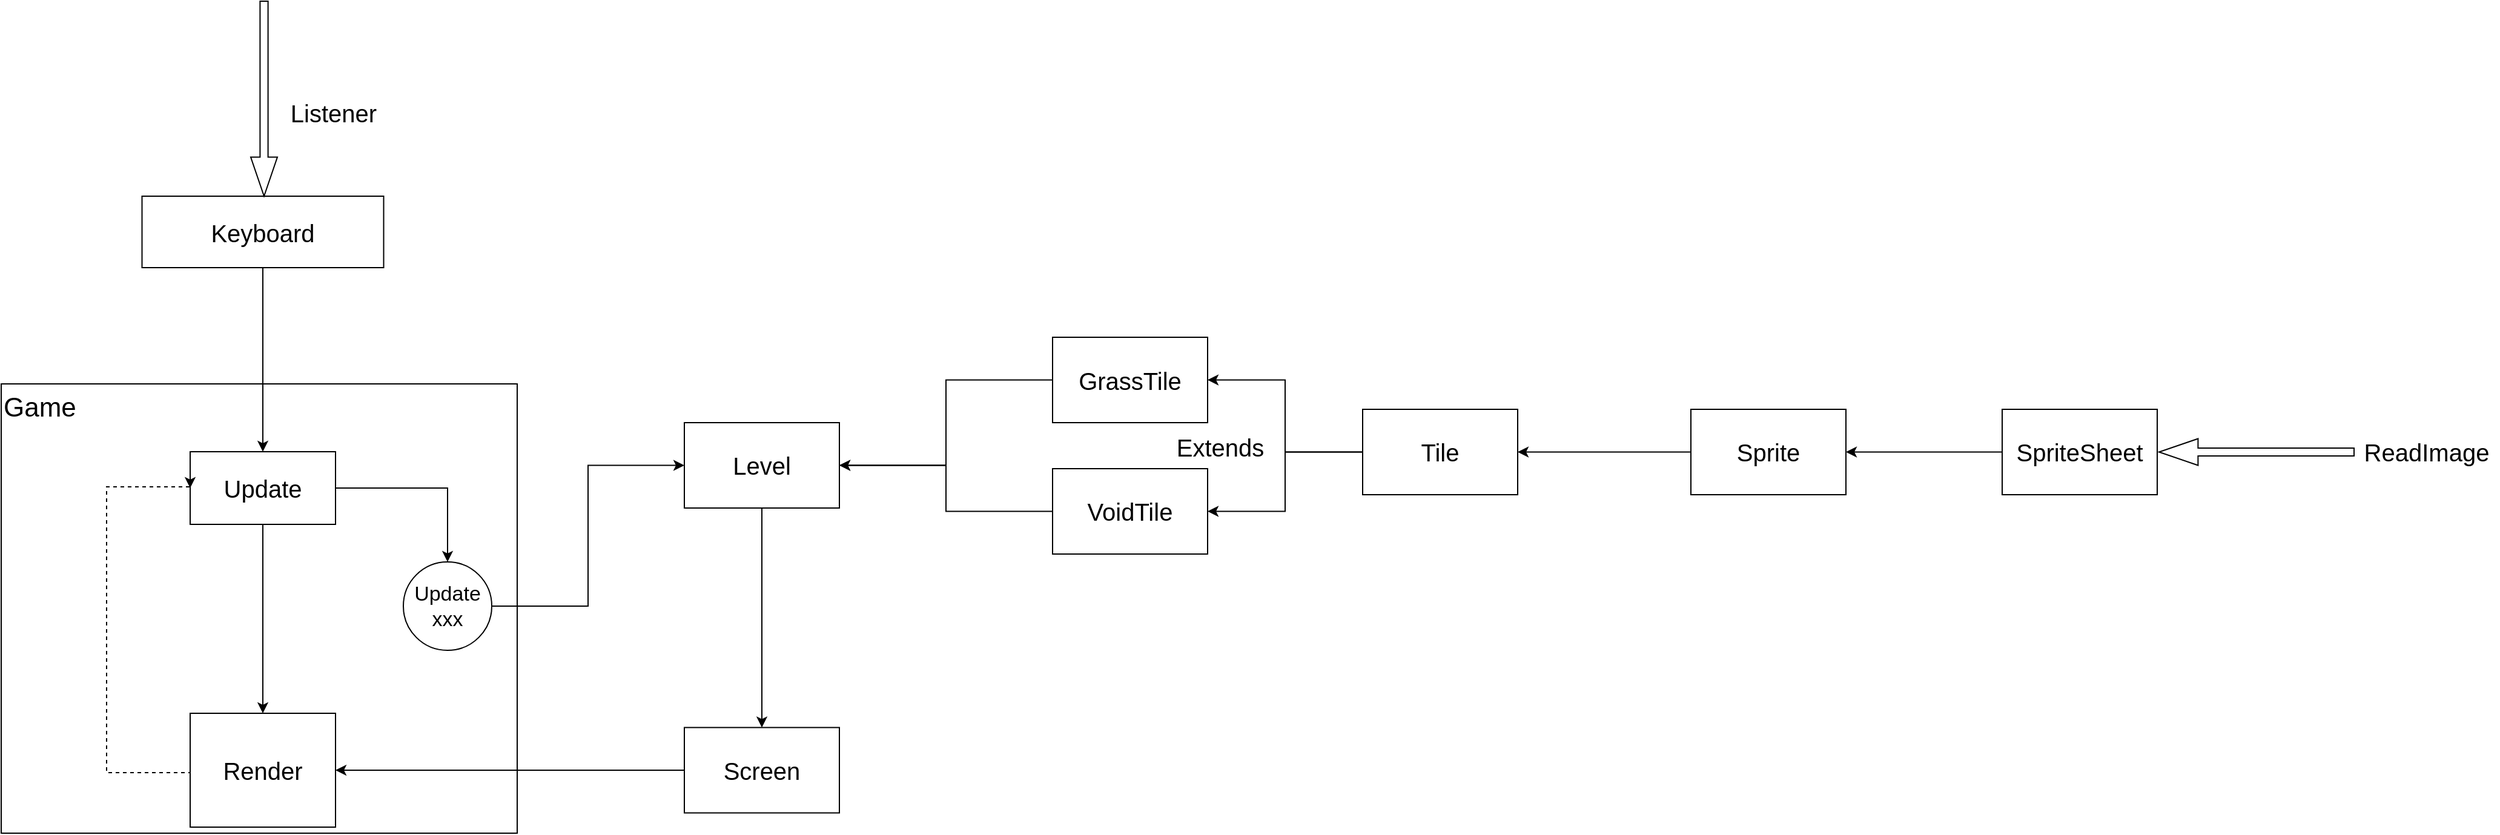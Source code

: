 <mxfile version="28.2.2">
  <diagram name="Page-1" id="eMzpdcfxDRXU5S7EZunc">
    <mxGraphModel dx="3258" dy="1946" grid="0" gridSize="10" guides="1" tooltips="1" connect="1" arrows="1" fold="1" page="0" pageScale="1" pageWidth="1920" pageHeight="1200" math="0" shadow="0">
      <root>
        <mxCell id="0" />
        <mxCell id="1" parent="0" />
        <mxCell id="153Gl87On8ET4E9MDmV--1" value="Game" style="rounded=0;whiteSpace=wrap;html=1;align=left;verticalAlign=top;fontSize=22;textShadow=0;" parent="1" vertex="1">
          <mxGeometry x="-939" y="-447" width="426" height="371" as="geometry" />
        </mxCell>
        <mxCell id="rpNOJbMMG7eSDbMSYl1A-13" style="edgeStyle=orthogonalEdgeStyle;rounded=0;orthogonalLoop=1;jettySize=auto;html=1;exitX=0;exitY=0.5;exitDx=0;exitDy=0;entryX=1;entryY=0.5;entryDx=0;entryDy=0;" edge="1" parent="1" source="153Gl87On8ET4E9MDmV--4" target="153Gl87On8ET4E9MDmV--16">
          <mxGeometry relative="1" as="geometry" />
        </mxCell>
        <mxCell id="153Gl87On8ET4E9MDmV--4" value="Screen" style="rounded=0;whiteSpace=wrap;html=1;align=center;verticalAlign=middle;fontSize=20;" parent="1" vertex="1">
          <mxGeometry x="-375" y="-163.25" width="128" height="70.5" as="geometry" />
        </mxCell>
        <mxCell id="153Gl87On8ET4E9MDmV--18" style="edgeStyle=orthogonalEdgeStyle;rounded=0;orthogonalLoop=1;jettySize=auto;html=1;exitX=0.5;exitY=1;exitDx=0;exitDy=0;" parent="1" source="153Gl87On8ET4E9MDmV--6" target="153Gl87On8ET4E9MDmV--15" edge="1">
          <mxGeometry relative="1" as="geometry" />
        </mxCell>
        <mxCell id="153Gl87On8ET4E9MDmV--6" value="Keyboard" style="rounded=0;whiteSpace=wrap;html=1;align=center;verticalAlign=middle;fontSize=20;" parent="1" vertex="1">
          <mxGeometry x="-822.75" y="-602" width="199.5" height="59" as="geometry" />
        </mxCell>
        <mxCell id="153Gl87On8ET4E9MDmV--12" value="" style="shape=singleArrow;direction=south;whiteSpace=wrap;html=1;" parent="1" vertex="1">
          <mxGeometry x="-733" y="-763" width="22" height="161" as="geometry" />
        </mxCell>
        <mxCell id="153Gl87On8ET4E9MDmV--13" value="Listener" style="text;html=1;align=center;verticalAlign=middle;whiteSpace=wrap;rounded=0;fontSize=20;" parent="1" vertex="1">
          <mxGeometry x="-724" y="-698" width="119" height="53" as="geometry" />
        </mxCell>
        <mxCell id="153Gl87On8ET4E9MDmV--19" style="edgeStyle=orthogonalEdgeStyle;rounded=0;orthogonalLoop=1;jettySize=auto;html=1;exitX=0.5;exitY=1;exitDx=0;exitDy=0;" parent="1" source="153Gl87On8ET4E9MDmV--15" target="153Gl87On8ET4E9MDmV--16" edge="1">
          <mxGeometry relative="1" as="geometry" />
        </mxCell>
        <mxCell id="rpNOJbMMG7eSDbMSYl1A-10" style="edgeStyle=orthogonalEdgeStyle;rounded=0;orthogonalLoop=1;jettySize=auto;html=1;exitX=1;exitY=0.5;exitDx=0;exitDy=0;entryX=0.5;entryY=0;entryDx=0;entryDy=0;" edge="1" parent="1" source="153Gl87On8ET4E9MDmV--15" target="prcBOF4q3noGiNaaP4B0-2">
          <mxGeometry relative="1" as="geometry" />
        </mxCell>
        <mxCell id="153Gl87On8ET4E9MDmV--15" value="Update" style="rounded=0;whiteSpace=wrap;html=1;fontSize=20;" parent="1" vertex="1">
          <mxGeometry x="-783" y="-391" width="120" height="60" as="geometry" />
        </mxCell>
        <mxCell id="153Gl87On8ET4E9MDmV--24" style="edgeStyle=orthogonalEdgeStyle;rounded=0;orthogonalLoop=1;jettySize=auto;html=1;exitX=0;exitY=0.25;exitDx=0;exitDy=0;entryX=0;entryY=0.5;entryDx=0;entryDy=0;dashed=1;" parent="1" source="153Gl87On8ET4E9MDmV--16" target="153Gl87On8ET4E9MDmV--15" edge="1">
          <mxGeometry relative="1" as="geometry">
            <Array as="points">
              <mxPoint x="-783" y="-126" />
              <mxPoint x="-852" y="-126" />
              <mxPoint x="-852" y="-362" />
            </Array>
          </mxGeometry>
        </mxCell>
        <mxCell id="153Gl87On8ET4E9MDmV--16" value="Render" style="rounded=0;whiteSpace=wrap;html=1;fontSize=20;" parent="1" vertex="1">
          <mxGeometry x="-783" y="-175" width="120" height="94" as="geometry" />
        </mxCell>
        <mxCell id="prcBOF4q3noGiNaaP4B0-11" style="edgeStyle=orthogonalEdgeStyle;rounded=0;orthogonalLoop=1;jettySize=auto;html=1;exitX=0;exitY=0.5;exitDx=0;exitDy=0;entryX=1;entryY=0.5;entryDx=0;entryDy=0;" parent="1" source="153Gl87On8ET4E9MDmV--25" target="153Gl87On8ET4E9MDmV--26" edge="1">
          <mxGeometry relative="1" as="geometry" />
        </mxCell>
        <mxCell id="153Gl87On8ET4E9MDmV--25" value="SpriteSheet" style="rounded=0;whiteSpace=wrap;html=1;align=center;verticalAlign=middle;fontSize=20;" parent="1" vertex="1">
          <mxGeometry x="713" y="-426" width="128" height="70.5" as="geometry" />
        </mxCell>
        <mxCell id="rpNOJbMMG7eSDbMSYl1A-21" style="edgeStyle=orthogonalEdgeStyle;rounded=0;orthogonalLoop=1;jettySize=auto;html=1;exitX=0;exitY=0.5;exitDx=0;exitDy=0;entryX=1;entryY=0.5;entryDx=0;entryDy=0;" edge="1" parent="1" source="153Gl87On8ET4E9MDmV--26" target="prcBOF4q3noGiNaaP4B0-10">
          <mxGeometry relative="1" as="geometry" />
        </mxCell>
        <mxCell id="153Gl87On8ET4E9MDmV--26" value="Sprite" style="rounded=0;whiteSpace=wrap;html=1;align=center;verticalAlign=middle;fontSize=20;" parent="1" vertex="1">
          <mxGeometry x="456" y="-426" width="128" height="70.5" as="geometry" />
        </mxCell>
        <mxCell id="153Gl87On8ET4E9MDmV--29" value="" style="shape=singleArrow;direction=south;whiteSpace=wrap;html=1;rotation=90;" parent="1" vertex="1">
          <mxGeometry x="912" y="-471.25" width="22" height="161" as="geometry" />
        </mxCell>
        <mxCell id="153Gl87On8ET4E9MDmV--30" value="ReadImage" style="text;html=1;align=center;verticalAlign=middle;whiteSpace=wrap;rounded=0;fontSize=20;" parent="1" vertex="1">
          <mxGeometry x="1004" y="-417.25" width="119" height="53" as="geometry" />
        </mxCell>
        <mxCell id="rpNOJbMMG7eSDbMSYl1A-12" style="edgeStyle=orthogonalEdgeStyle;rounded=0;orthogonalLoop=1;jettySize=auto;html=1;exitX=1;exitY=0.5;exitDx=0;exitDy=0;entryX=0;entryY=0.5;entryDx=0;entryDy=0;" edge="1" parent="1" source="prcBOF4q3noGiNaaP4B0-2" target="rpNOJbMMG7eSDbMSYl1A-2">
          <mxGeometry relative="1" as="geometry" />
        </mxCell>
        <mxCell id="prcBOF4q3noGiNaaP4B0-2" value="Update xxx" style="ellipse;whiteSpace=wrap;html=1;aspect=fixed;fontSize=17;" parent="1" vertex="1">
          <mxGeometry x="-607" y="-300" width="73" height="73" as="geometry" />
        </mxCell>
        <mxCell id="rpNOJbMMG7eSDbMSYl1A-14" style="edgeStyle=orthogonalEdgeStyle;rounded=0;orthogonalLoop=1;jettySize=auto;html=1;exitX=0;exitY=0.5;exitDx=0;exitDy=0;entryX=1;entryY=0.5;entryDx=0;entryDy=0;" edge="1" parent="1" source="prcBOF4q3noGiNaaP4B0-9" target="rpNOJbMMG7eSDbMSYl1A-2">
          <mxGeometry relative="1" as="geometry" />
        </mxCell>
        <mxCell id="prcBOF4q3noGiNaaP4B0-9" value="GrassTile" style="rounded=0;whiteSpace=wrap;html=1;align=center;verticalAlign=middle;fontSize=20;" parent="1" vertex="1">
          <mxGeometry x="-71" y="-485.5" width="128" height="70.5" as="geometry" />
        </mxCell>
        <mxCell id="rpNOJbMMG7eSDbMSYl1A-22" style="edgeStyle=orthogonalEdgeStyle;rounded=0;orthogonalLoop=1;jettySize=auto;html=1;exitX=0;exitY=0.5;exitDx=0;exitDy=0;entryX=1;entryY=0.5;entryDx=0;entryDy=0;" edge="1" parent="1" source="prcBOF4q3noGiNaaP4B0-10" target="prcBOF4q3noGiNaaP4B0-9">
          <mxGeometry relative="1" as="geometry" />
        </mxCell>
        <mxCell id="rpNOJbMMG7eSDbMSYl1A-23" style="edgeStyle=orthogonalEdgeStyle;rounded=0;orthogonalLoop=1;jettySize=auto;html=1;exitX=0;exitY=0.5;exitDx=0;exitDy=0;entryX=1;entryY=0.5;entryDx=0;entryDy=0;" edge="1" parent="1" source="prcBOF4q3noGiNaaP4B0-10" target="rpNOJbMMG7eSDbMSYl1A-4">
          <mxGeometry relative="1" as="geometry" />
        </mxCell>
        <mxCell id="prcBOF4q3noGiNaaP4B0-10" value="Tile" style="rounded=0;whiteSpace=wrap;html=1;align=center;verticalAlign=middle;fontSize=20;" parent="1" vertex="1">
          <mxGeometry x="185" y="-426" width="128" height="70.5" as="geometry" />
        </mxCell>
        <mxCell id="8HnpL1CLeyRg7uONZm4t-2" value="Extends" style="text;html=1;align=center;verticalAlign=middle;whiteSpace=wrap;rounded=0;fontSize=20;" parent="1" vertex="1">
          <mxGeometry x="20" y="-417.25" width="95" height="44" as="geometry" />
        </mxCell>
        <mxCell id="rpNOJbMMG7eSDbMSYl1A-6" style="edgeStyle=orthogonalEdgeStyle;rounded=0;orthogonalLoop=1;jettySize=auto;html=1;exitX=0.5;exitY=1;exitDx=0;exitDy=0;" edge="1" parent="1" source="rpNOJbMMG7eSDbMSYl1A-2" target="153Gl87On8ET4E9MDmV--4">
          <mxGeometry relative="1" as="geometry" />
        </mxCell>
        <mxCell id="rpNOJbMMG7eSDbMSYl1A-2" value="Level" style="rounded=0;whiteSpace=wrap;html=1;align=center;verticalAlign=middle;fontSize=20;" vertex="1" parent="1">
          <mxGeometry x="-375" y="-415" width="128" height="70.5" as="geometry" />
        </mxCell>
        <mxCell id="rpNOJbMMG7eSDbMSYl1A-16" style="edgeStyle=orthogonalEdgeStyle;rounded=0;orthogonalLoop=1;jettySize=auto;html=1;exitX=0;exitY=0.5;exitDx=0;exitDy=0;entryX=1;entryY=0.5;entryDx=0;entryDy=0;" edge="1" parent="1" source="rpNOJbMMG7eSDbMSYl1A-4" target="rpNOJbMMG7eSDbMSYl1A-2">
          <mxGeometry relative="1" as="geometry" />
        </mxCell>
        <mxCell id="rpNOJbMMG7eSDbMSYl1A-4" value="VoidTile" style="rounded=0;whiteSpace=wrap;html=1;align=center;verticalAlign=middle;fontSize=20;" vertex="1" parent="1">
          <mxGeometry x="-71" y="-377" width="128" height="70.5" as="geometry" />
        </mxCell>
      </root>
    </mxGraphModel>
  </diagram>
</mxfile>
